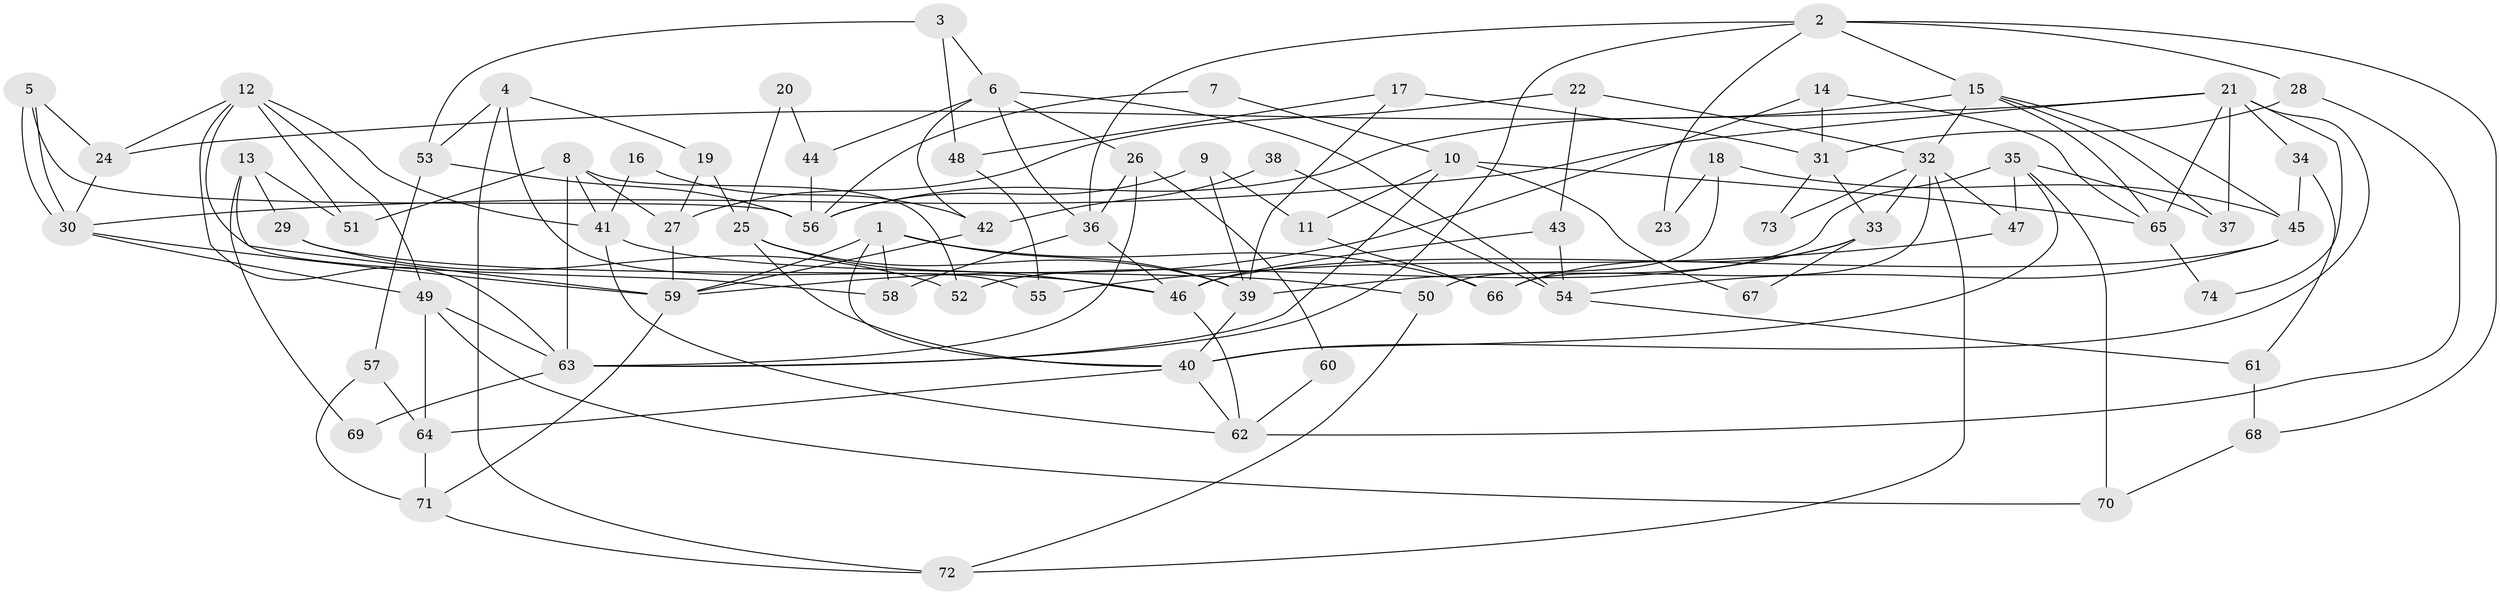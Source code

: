 // coarse degree distribution, {6: 0.2222222222222222, 10: 0.022222222222222223, 4: 0.15555555555555556, 5: 0.24444444444444444, 7: 0.06666666666666667, 8: 0.06666666666666667, 2: 0.08888888888888889, 3: 0.1111111111111111, 9: 0.022222222222222223}
// Generated by graph-tools (version 1.1) at 2025/52/02/27/25 19:52:04]
// undirected, 74 vertices, 148 edges
graph export_dot {
graph [start="1"]
  node [color=gray90,style=filled];
  1;
  2;
  3;
  4;
  5;
  6;
  7;
  8;
  9;
  10;
  11;
  12;
  13;
  14;
  15;
  16;
  17;
  18;
  19;
  20;
  21;
  22;
  23;
  24;
  25;
  26;
  27;
  28;
  29;
  30;
  31;
  32;
  33;
  34;
  35;
  36;
  37;
  38;
  39;
  40;
  41;
  42;
  43;
  44;
  45;
  46;
  47;
  48;
  49;
  50;
  51;
  52;
  53;
  54;
  55;
  56;
  57;
  58;
  59;
  60;
  61;
  62;
  63;
  64;
  65;
  66;
  67;
  68;
  69;
  70;
  71;
  72;
  73;
  74;
  1 -- 58;
  1 -- 66;
  1 -- 39;
  1 -- 40;
  1 -- 59;
  2 -- 15;
  2 -- 36;
  2 -- 23;
  2 -- 28;
  2 -- 63;
  2 -- 68;
  3 -- 48;
  3 -- 53;
  3 -- 6;
  4 -- 53;
  4 -- 19;
  4 -- 55;
  4 -- 72;
  5 -- 30;
  5 -- 30;
  5 -- 24;
  5 -- 56;
  6 -- 36;
  6 -- 26;
  6 -- 42;
  6 -- 44;
  6 -- 54;
  7 -- 56;
  7 -- 10;
  8 -- 63;
  8 -- 27;
  8 -- 41;
  8 -- 51;
  8 -- 52;
  9 -- 39;
  9 -- 56;
  9 -- 11;
  10 -- 63;
  10 -- 65;
  10 -- 11;
  10 -- 67;
  11 -- 66;
  12 -- 24;
  12 -- 51;
  12 -- 41;
  12 -- 49;
  12 -- 58;
  12 -- 63;
  13 -- 29;
  13 -- 59;
  13 -- 51;
  13 -- 69;
  14 -- 65;
  14 -- 59;
  14 -- 31;
  15 -- 45;
  15 -- 32;
  15 -- 37;
  15 -- 56;
  15 -- 65;
  16 -- 42;
  16 -- 41;
  17 -- 39;
  17 -- 31;
  17 -- 48;
  18 -- 50;
  18 -- 45;
  18 -- 23;
  19 -- 25;
  19 -- 27;
  20 -- 25;
  20 -- 44;
  21 -- 40;
  21 -- 30;
  21 -- 24;
  21 -- 34;
  21 -- 37;
  21 -- 65;
  21 -- 74;
  22 -- 32;
  22 -- 43;
  22 -- 27;
  24 -- 30;
  25 -- 40;
  25 -- 39;
  25 -- 46;
  26 -- 63;
  26 -- 36;
  26 -- 60;
  27 -- 59;
  28 -- 62;
  28 -- 31;
  29 -- 46;
  29 -- 52;
  30 -- 49;
  30 -- 59;
  31 -- 33;
  31 -- 73;
  32 -- 66;
  32 -- 33;
  32 -- 47;
  32 -- 72;
  32 -- 73;
  33 -- 39;
  33 -- 66;
  33 -- 67;
  34 -- 45;
  34 -- 61;
  35 -- 37;
  35 -- 40;
  35 -- 47;
  35 -- 52;
  35 -- 70;
  36 -- 46;
  36 -- 58;
  38 -- 42;
  38 -- 54;
  39 -- 40;
  40 -- 64;
  40 -- 62;
  41 -- 50;
  41 -- 62;
  42 -- 59;
  43 -- 46;
  43 -- 54;
  44 -- 56;
  45 -- 46;
  45 -- 54;
  46 -- 62;
  47 -- 55;
  48 -- 55;
  49 -- 63;
  49 -- 64;
  49 -- 70;
  50 -- 72;
  53 -- 57;
  53 -- 56;
  54 -- 61;
  57 -- 71;
  57 -- 64;
  59 -- 71;
  60 -- 62;
  61 -- 68;
  63 -- 69;
  64 -- 71;
  65 -- 74;
  68 -- 70;
  71 -- 72;
}
